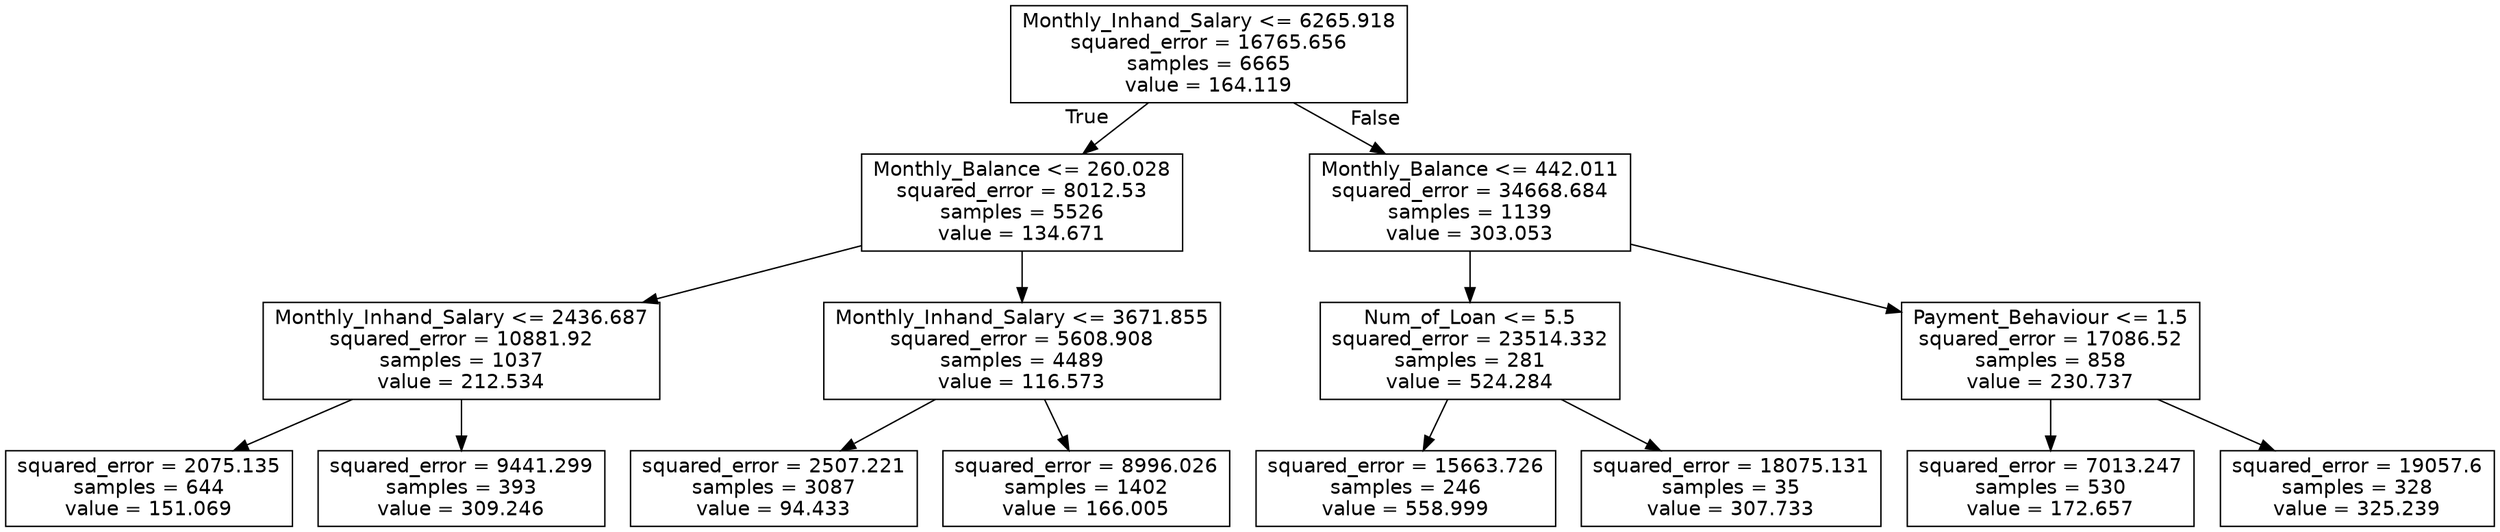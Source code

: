 digraph Tree {
node [shape=box, fontname="helvetica"] ;
edge [fontname="helvetica"] ;
0 [label="Monthly_Inhand_Salary <= 6265.918\nsquared_error = 16765.656\nsamples = 6665\nvalue = 164.119"] ;
1 [label="Monthly_Balance <= 260.028\nsquared_error = 8012.53\nsamples = 5526\nvalue = 134.671"] ;
0 -> 1 [labeldistance=2.5, labelangle=45, headlabel="True"] ;
2 [label="Monthly_Inhand_Salary <= 2436.687\nsquared_error = 10881.92\nsamples = 1037\nvalue = 212.534"] ;
1 -> 2 ;
3 [label="squared_error = 2075.135\nsamples = 644\nvalue = 151.069"] ;
2 -> 3 ;
4 [label="squared_error = 9441.299\nsamples = 393\nvalue = 309.246"] ;
2 -> 4 ;
5 [label="Monthly_Inhand_Salary <= 3671.855\nsquared_error = 5608.908\nsamples = 4489\nvalue = 116.573"] ;
1 -> 5 ;
6 [label="squared_error = 2507.221\nsamples = 3087\nvalue = 94.433"] ;
5 -> 6 ;
7 [label="squared_error = 8996.026\nsamples = 1402\nvalue = 166.005"] ;
5 -> 7 ;
8 [label="Monthly_Balance <= 442.011\nsquared_error = 34668.684\nsamples = 1139\nvalue = 303.053"] ;
0 -> 8 [labeldistance=2.5, labelangle=-45, headlabel="False"] ;
9 [label="Num_of_Loan <= 5.5\nsquared_error = 23514.332\nsamples = 281\nvalue = 524.284"] ;
8 -> 9 ;
10 [label="squared_error = 15663.726\nsamples = 246\nvalue = 558.999"] ;
9 -> 10 ;
11 [label="squared_error = 18075.131\nsamples = 35\nvalue = 307.733"] ;
9 -> 11 ;
12 [label="Payment_Behaviour <= 1.5\nsquared_error = 17086.52\nsamples = 858\nvalue = 230.737"] ;
8 -> 12 ;
13 [label="squared_error = 7013.247\nsamples = 530\nvalue = 172.657"] ;
12 -> 13 ;
14 [label="squared_error = 19057.6\nsamples = 328\nvalue = 325.239"] ;
12 -> 14 ;
}